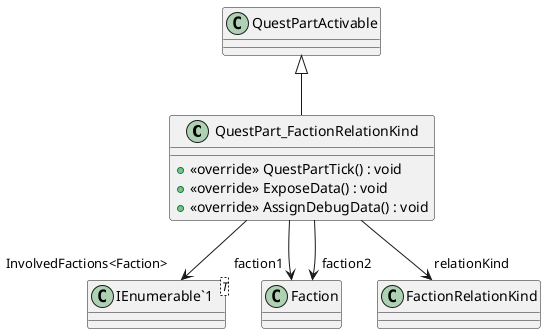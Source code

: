 @startuml
class QuestPart_FactionRelationKind {
    + <<override>> QuestPartTick() : void
    + <<override>> ExposeData() : void
    + <<override>> AssignDebugData() : void
}
class "IEnumerable`1"<T> {
}
QuestPartActivable <|-- QuestPart_FactionRelationKind
QuestPart_FactionRelationKind --> "faction1" Faction
QuestPart_FactionRelationKind --> "faction2" Faction
QuestPart_FactionRelationKind --> "relationKind" FactionRelationKind
QuestPart_FactionRelationKind --> "InvolvedFactions<Faction>" "IEnumerable`1"
@enduml
